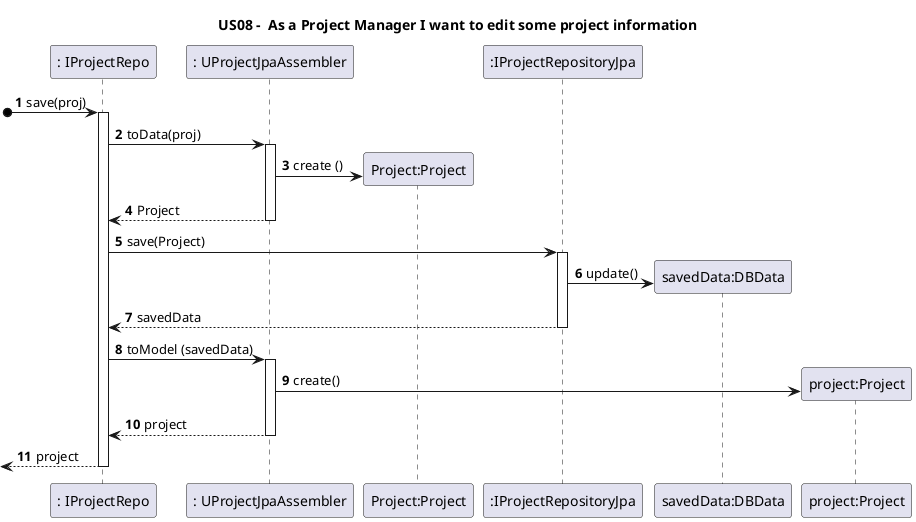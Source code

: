 @startuml
'https://plantuml.com/sequence-diagram

autoactivate on
autonumber

title US08 -  As a Project Manager I want to edit some project information


participant ": IProjectRepo" as Repository
participant ": UProjectJpaAssembler" as Assembler
participant "Project:Project" as ProjectJPA
participant ":IProjectRepositoryJpa" as Driver
participant "savedData:DBData" as Data
participant "project:Project" as Project

[o->Repository: save(proj)
Repository -> Assembler : toData(proj)
Assembler -> ProjectJPA **: create ()
Assembler --> Repository : Project
Repository -> Driver: save(Project)
Driver -> Data**: update()
Driver --> Repository : savedData
Repository -> Assembler: toModel (savedData)
Assembler -> Project **: create()
Assembler --> Repository :project

[<--Repository: project

@enduml

